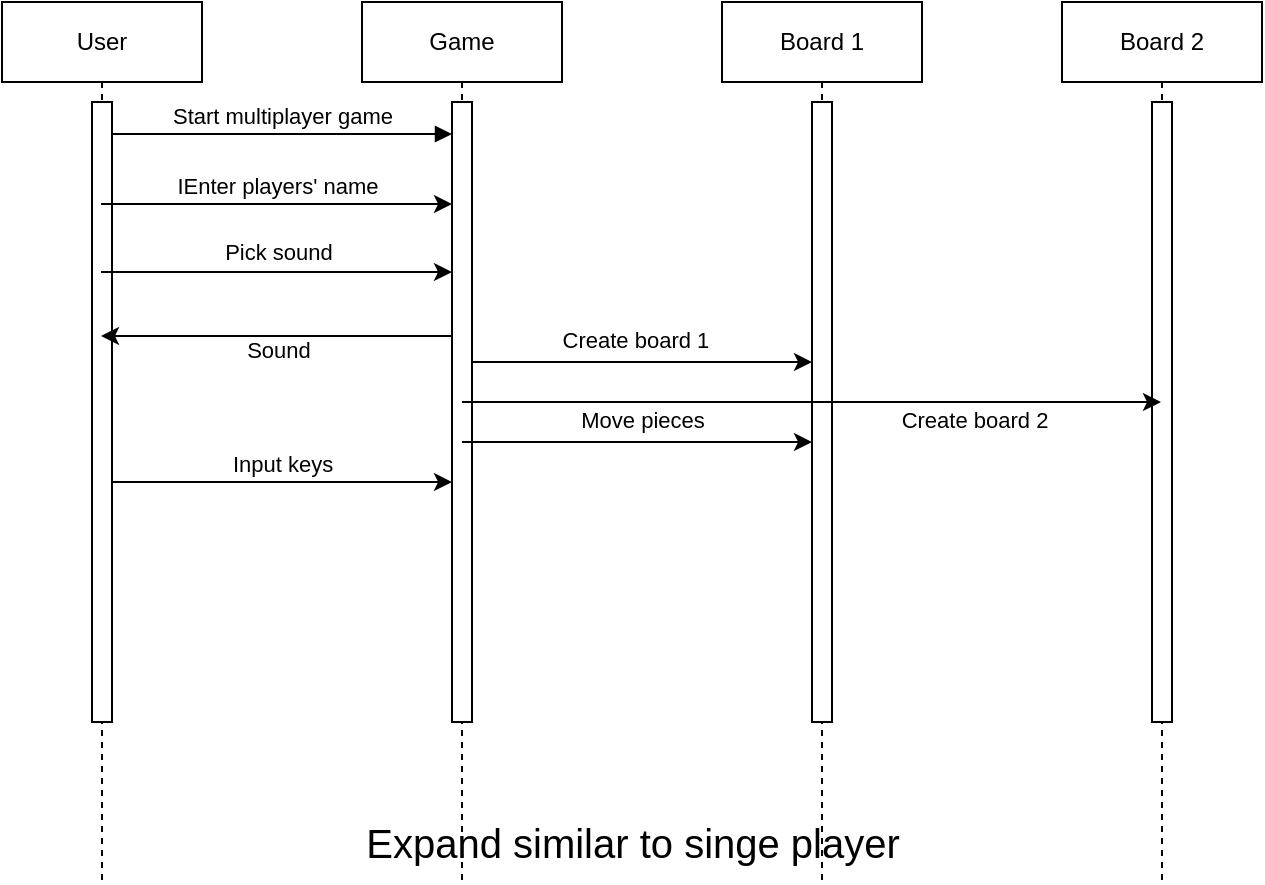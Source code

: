 <mxfile version="21.3.0" type="device">
  <diagram name="Page-1" id="2YBvvXClWsGukQMizWep">
    <mxGraphModel dx="880" dy="490" grid="1" gridSize="10" guides="1" tooltips="1" connect="1" arrows="1" fold="1" page="1" pageScale="1" pageWidth="850" pageHeight="1100" math="0" shadow="0">
      <root>
        <mxCell id="0" />
        <mxCell id="1" parent="0" />
        <mxCell id="7K7tbecEThXiaxofRy7D-1" value="User" style="shape=umlLifeline;perimeter=lifelinePerimeter;whiteSpace=wrap;html=1;container=0;dropTarget=0;collapsible=0;recursiveResize=0;outlineConnect=0;portConstraint=eastwest;newEdgeStyle={&quot;edgeStyle&quot;:&quot;elbowEdgeStyle&quot;,&quot;elbow&quot;:&quot;vertical&quot;,&quot;curved&quot;:0,&quot;rounded&quot;:0};" vertex="1" parent="1">
          <mxGeometry x="40" y="40" width="100" height="440" as="geometry" />
        </mxCell>
        <mxCell id="7K7tbecEThXiaxofRy7D-2" value="" style="html=1;points=[];perimeter=orthogonalPerimeter;outlineConnect=0;targetShapes=umlLifeline;portConstraint=eastwest;newEdgeStyle={&quot;edgeStyle&quot;:&quot;elbowEdgeStyle&quot;,&quot;elbow&quot;:&quot;vertical&quot;,&quot;curved&quot;:0,&quot;rounded&quot;:0};" vertex="1" parent="7K7tbecEThXiaxofRy7D-1">
          <mxGeometry x="45" y="50" width="10" height="310" as="geometry" />
        </mxCell>
        <mxCell id="7K7tbecEThXiaxofRy7D-3" value="Game" style="shape=umlLifeline;perimeter=lifelinePerimeter;whiteSpace=wrap;html=1;container=0;dropTarget=0;collapsible=0;recursiveResize=0;outlineConnect=0;portConstraint=eastwest;newEdgeStyle={&quot;edgeStyle&quot;:&quot;elbowEdgeStyle&quot;,&quot;elbow&quot;:&quot;vertical&quot;,&quot;curved&quot;:0,&quot;rounded&quot;:0};" vertex="1" parent="1">
          <mxGeometry x="220" y="40" width="100" height="440" as="geometry" />
        </mxCell>
        <mxCell id="7K7tbecEThXiaxofRy7D-4" value="" style="html=1;points=[];perimeter=orthogonalPerimeter;outlineConnect=0;targetShapes=umlLifeline;portConstraint=eastwest;newEdgeStyle={&quot;edgeStyle&quot;:&quot;elbowEdgeStyle&quot;,&quot;elbow&quot;:&quot;vertical&quot;,&quot;curved&quot;:0,&quot;rounded&quot;:0};" vertex="1" parent="7K7tbecEThXiaxofRy7D-3">
          <mxGeometry x="45" y="50" width="10" height="310" as="geometry" />
        </mxCell>
        <mxCell id="7K7tbecEThXiaxofRy7D-5" value="Start multiplayer game" style="html=1;verticalAlign=bottom;endArrow=block;edgeStyle=elbowEdgeStyle;elbow=vertical;curved=0;rounded=0;" edge="1" parent="1">
          <mxGeometry relative="1" as="geometry">
            <mxPoint x="95" y="106" as="sourcePoint" />
            <Array as="points">
              <mxPoint x="180" y="106" />
            </Array>
            <mxPoint x="265" y="106" as="targetPoint" />
          </mxGeometry>
        </mxCell>
        <mxCell id="7K7tbecEThXiaxofRy7D-6" value="Board 1" style="shape=umlLifeline;perimeter=lifelinePerimeter;whiteSpace=wrap;html=1;container=0;dropTarget=0;collapsible=0;recursiveResize=0;outlineConnect=0;portConstraint=eastwest;newEdgeStyle={&quot;edgeStyle&quot;:&quot;elbowEdgeStyle&quot;,&quot;elbow&quot;:&quot;vertical&quot;,&quot;curved&quot;:0,&quot;rounded&quot;:0};" vertex="1" parent="1">
          <mxGeometry x="400" y="40" width="100" height="440" as="geometry" />
        </mxCell>
        <mxCell id="7K7tbecEThXiaxofRy7D-7" value="" style="html=1;points=[];perimeter=orthogonalPerimeter;outlineConnect=0;targetShapes=umlLifeline;portConstraint=eastwest;newEdgeStyle={&quot;edgeStyle&quot;:&quot;elbowEdgeStyle&quot;,&quot;elbow&quot;:&quot;vertical&quot;,&quot;curved&quot;:0,&quot;rounded&quot;:0};" vertex="1" parent="7K7tbecEThXiaxofRy7D-6">
          <mxGeometry x="45" y="50" width="10" height="310" as="geometry" />
        </mxCell>
        <mxCell id="7K7tbecEThXiaxofRy7D-14" value="" style="endArrow=classic;html=1;rounded=0;" edge="1" parent="1">
          <mxGeometry width="50" height="50" relative="1" as="geometry">
            <mxPoint x="95" y="280" as="sourcePoint" />
            <mxPoint x="265.0" y="280" as="targetPoint" />
          </mxGeometry>
        </mxCell>
        <mxCell id="7K7tbecEThXiaxofRy7D-15" value="Input keys" style="edgeLabel;html=1;align=center;verticalAlign=middle;resizable=0;points=[];" vertex="1" connectable="0" parent="7K7tbecEThXiaxofRy7D-14">
          <mxGeometry x="-0.115" relative="1" as="geometry">
            <mxPoint x="10" y="-9" as="offset" />
          </mxGeometry>
        </mxCell>
        <mxCell id="7K7tbecEThXiaxofRy7D-32" value="" style="endArrow=classic;html=1;rounded=0;" edge="1" parent="1">
          <mxGeometry width="50" height="50" relative="1" as="geometry">
            <mxPoint x="89.5" y="141" as="sourcePoint" />
            <mxPoint x="265" y="141" as="targetPoint" />
            <Array as="points">
              <mxPoint x="230" y="141" />
            </Array>
          </mxGeometry>
        </mxCell>
        <mxCell id="7K7tbecEThXiaxofRy7D-33" value="IEnter players&#39; name&amp;nbsp;" style="edgeLabel;html=1;align=center;verticalAlign=middle;resizable=0;points=[];" vertex="1" connectable="0" parent="7K7tbecEThXiaxofRy7D-32">
          <mxGeometry x="-0.048" y="3" relative="1" as="geometry">
            <mxPoint x="6" y="-6" as="offset" />
          </mxGeometry>
        </mxCell>
        <mxCell id="7K7tbecEThXiaxofRy7D-36" value="" style="endArrow=classic;html=1;rounded=0;" edge="1" parent="1">
          <mxGeometry width="50" height="50" relative="1" as="geometry">
            <mxPoint x="89.5" y="175" as="sourcePoint" />
            <mxPoint x="265" y="175" as="targetPoint" />
          </mxGeometry>
        </mxCell>
        <mxCell id="7K7tbecEThXiaxofRy7D-37" value="Pick sound" style="edgeLabel;html=1;align=center;verticalAlign=middle;resizable=0;points=[];" vertex="1" connectable="0" parent="7K7tbecEThXiaxofRy7D-36">
          <mxGeometry x="0.122" y="1" relative="1" as="geometry">
            <mxPoint x="-10" y="-9" as="offset" />
          </mxGeometry>
        </mxCell>
        <mxCell id="7K7tbecEThXiaxofRy7D-38" value="" style="endArrow=classic;html=1;rounded=0;" edge="1" parent="1">
          <mxGeometry width="50" height="50" relative="1" as="geometry">
            <mxPoint x="265" y="207" as="sourcePoint" />
            <mxPoint x="89.5" y="207" as="targetPoint" />
          </mxGeometry>
        </mxCell>
        <mxCell id="7K7tbecEThXiaxofRy7D-39" value="Sound" style="edgeLabel;html=1;align=center;verticalAlign=middle;resizable=0;points=[];" vertex="1" connectable="0" parent="7K7tbecEThXiaxofRy7D-38">
          <mxGeometry x="0.208" relative="1" as="geometry">
            <mxPoint x="19" y="7" as="offset" />
          </mxGeometry>
        </mxCell>
        <mxCell id="7K7tbecEThXiaxofRy7D-79" value="Board 2" style="shape=umlLifeline;perimeter=lifelinePerimeter;whiteSpace=wrap;html=1;container=0;dropTarget=0;collapsible=0;recursiveResize=0;outlineConnect=0;portConstraint=eastwest;newEdgeStyle={&quot;edgeStyle&quot;:&quot;elbowEdgeStyle&quot;,&quot;elbow&quot;:&quot;vertical&quot;,&quot;curved&quot;:0,&quot;rounded&quot;:0};" vertex="1" parent="1">
          <mxGeometry x="570" y="40" width="100" height="440" as="geometry" />
        </mxCell>
        <mxCell id="7K7tbecEThXiaxofRy7D-80" value="" style="html=1;points=[];perimeter=orthogonalPerimeter;outlineConnect=0;targetShapes=umlLifeline;portConstraint=eastwest;newEdgeStyle={&quot;edgeStyle&quot;:&quot;elbowEdgeStyle&quot;,&quot;elbow&quot;:&quot;vertical&quot;,&quot;curved&quot;:0,&quot;rounded&quot;:0};" vertex="1" parent="7K7tbecEThXiaxofRy7D-79">
          <mxGeometry x="45" y="50" width="10" height="310" as="geometry" />
        </mxCell>
        <mxCell id="7K7tbecEThXiaxofRy7D-81" value="" style="endArrow=classic;html=1;rounded=0;" edge="1" parent="1" source="7K7tbecEThXiaxofRy7D-4" target="7K7tbecEThXiaxofRy7D-7">
          <mxGeometry width="50" height="50" relative="1" as="geometry">
            <mxPoint x="390" y="280" as="sourcePoint" />
            <mxPoint x="440" y="230" as="targetPoint" />
            <Array as="points">
              <mxPoint x="380" y="220" />
            </Array>
          </mxGeometry>
        </mxCell>
        <mxCell id="7K7tbecEThXiaxofRy7D-83" value="Create board 1&amp;nbsp;" style="edgeLabel;html=1;align=center;verticalAlign=middle;resizable=0;points=[];" vertex="1" connectable="0" parent="7K7tbecEThXiaxofRy7D-81">
          <mxGeometry x="-0.024" y="1" relative="1" as="geometry">
            <mxPoint y="-10" as="offset" />
          </mxGeometry>
        </mxCell>
        <mxCell id="7K7tbecEThXiaxofRy7D-82" value="" style="endArrow=classic;html=1;rounded=0;" edge="1" parent="1" source="7K7tbecEThXiaxofRy7D-3" target="7K7tbecEThXiaxofRy7D-79">
          <mxGeometry width="50" height="50" relative="1" as="geometry">
            <mxPoint x="390" y="280" as="sourcePoint" />
            <mxPoint x="440" y="230" as="targetPoint" />
            <Array as="points">
              <mxPoint x="540" y="240" />
            </Array>
          </mxGeometry>
        </mxCell>
        <mxCell id="7K7tbecEThXiaxofRy7D-84" value="Create board 2" style="edgeLabel;html=1;align=center;verticalAlign=middle;resizable=0;points=[];" vertex="1" connectable="0" parent="7K7tbecEThXiaxofRy7D-82">
          <mxGeometry x="-0.449" y="-3" relative="1" as="geometry">
            <mxPoint x="159" y="6" as="offset" />
          </mxGeometry>
        </mxCell>
        <mxCell id="7K7tbecEThXiaxofRy7D-85" value="" style="endArrow=classic;html=1;rounded=0;" edge="1" parent="1" source="7K7tbecEThXiaxofRy7D-3" target="7K7tbecEThXiaxofRy7D-7">
          <mxGeometry width="50" height="50" relative="1" as="geometry">
            <mxPoint x="390" y="280" as="sourcePoint" />
            <mxPoint x="440" y="230" as="targetPoint" />
          </mxGeometry>
        </mxCell>
        <mxCell id="7K7tbecEThXiaxofRy7D-86" value="Move pieces" style="edgeLabel;html=1;align=center;verticalAlign=middle;resizable=0;points=[];" vertex="1" connectable="0" parent="7K7tbecEThXiaxofRy7D-85">
          <mxGeometry x="-0.117" y="2" relative="1" as="geometry">
            <mxPoint x="12" y="-9" as="offset" />
          </mxGeometry>
        </mxCell>
        <mxCell id="7K7tbecEThXiaxofRy7D-92" value="&lt;span style=&quot;font-size: 20px;&quot;&gt;Expand similar to singe player&lt;/span&gt;" style="text;html=1;align=center;verticalAlign=middle;resizable=0;points=[];autosize=1;strokeColor=none;fillColor=none;" vertex="1" parent="1">
          <mxGeometry x="210" y="440" width="290" height="40" as="geometry" />
        </mxCell>
      </root>
    </mxGraphModel>
  </diagram>
</mxfile>
